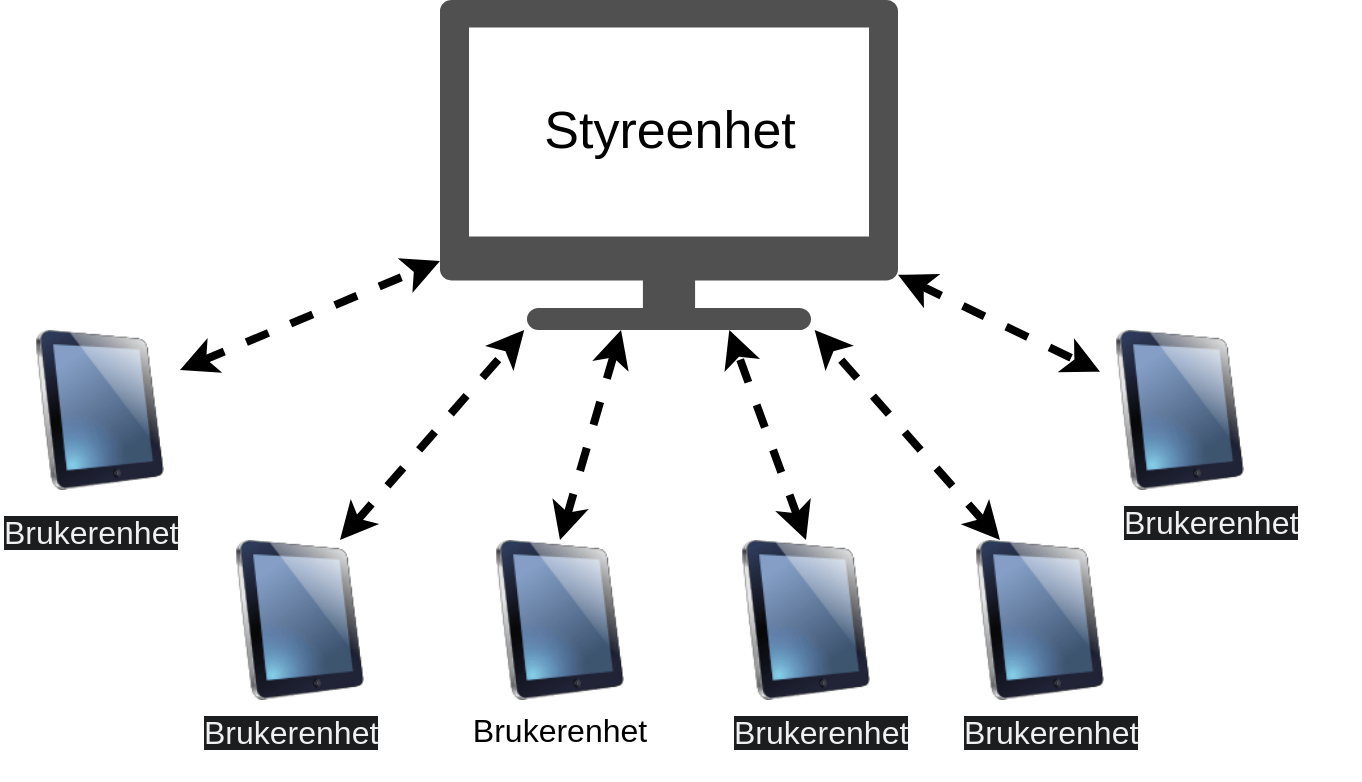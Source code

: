 <mxfile version="23.1.5" type="device">
  <diagram name="Page-1" id="XUGQQbQ80mWIrzzA8_OB">
    <mxGraphModel dx="1219" dy="548" grid="1" gridSize="10" guides="1" tooltips="1" connect="1" arrows="1" fold="1" page="1" pageScale="1" pageWidth="827" pageHeight="1169" math="0" shadow="0">
      <root>
        <mxCell id="0" />
        <mxCell id="1" parent="0" />
        <mxCell id="S-Jn3tYatzQYwqroLIHT-3" value="" style="image;html=1;image=img/lib/clip_art/computers/iPad_128x128.png" vertex="1" parent="1">
          <mxGeometry x="80" y="480" width="80" height="80" as="geometry" />
        </mxCell>
        <mxCell id="S-Jn3tYatzQYwqroLIHT-4" value="" style="image;html=1;image=img/lib/clip_art/computers/iPad_128x128.png" vertex="1" parent="1">
          <mxGeometry x="210" y="480" width="80" height="80" as="geometry" />
        </mxCell>
        <mxCell id="S-Jn3tYatzQYwqroLIHT-5" value="" style="image;html=1;image=img/lib/clip_art/computers/iPad_128x128.png" vertex="1" parent="1">
          <mxGeometry x="333" y="480" width="80" height="80" as="geometry" />
        </mxCell>
        <mxCell id="S-Jn3tYatzQYwqroLIHT-6" value="" style="image;html=1;image=img/lib/clip_art/computers/iPad_128x128.png" vertex="1" parent="1">
          <mxGeometry x="450" y="480" width="80" height="80" as="geometry" />
        </mxCell>
        <mxCell id="S-Jn3tYatzQYwqroLIHT-7" value="" style="sketch=0;pointerEvents=1;shadow=0;dashed=0;html=1;strokeColor=none;fillColor=#505050;labelPosition=center;verticalLabelPosition=bottom;verticalAlign=top;outlineConnect=0;align=center;shape=mxgraph.office.devices.tv;" vertex="1" parent="1">
          <mxGeometry x="190" y="210" width="229" height="165" as="geometry" />
        </mxCell>
        <mxCell id="S-Jn3tYatzQYwqroLIHT-8" value="" style="image;html=1;image=img/lib/clip_art/computers/iPad_128x128.png" vertex="1" parent="1">
          <mxGeometry x="-20" y="375" width="80" height="80" as="geometry" />
        </mxCell>
        <mxCell id="S-Jn3tYatzQYwqroLIHT-9" value="" style="image;html=1;image=img/lib/clip_art/computers/iPad_128x128.png" vertex="1" parent="1">
          <mxGeometry x="520" y="375" width="80" height="80" as="geometry" />
        </mxCell>
        <mxCell id="S-Jn3tYatzQYwqroLIHT-10" value="" style="endArrow=classic;startArrow=classic;html=1;rounded=0;dashed=1;strokeWidth=4;exitX=1;exitY=0.25;exitDx=0;exitDy=0;" edge="1" parent="1" source="S-Jn3tYatzQYwqroLIHT-8" target="S-Jn3tYatzQYwqroLIHT-7">
          <mxGeometry width="50" height="50" relative="1" as="geometry">
            <mxPoint x="110" y="425" as="sourcePoint" />
            <mxPoint x="160" y="375" as="targetPoint" />
          </mxGeometry>
        </mxCell>
        <mxCell id="S-Jn3tYatzQYwqroLIHT-11" value="" style="endArrow=classic;startArrow=classic;html=1;rounded=0;dashed=1;strokeWidth=4;exitX=0.5;exitY=0;exitDx=0;exitDy=0;" edge="1" parent="1" source="S-Jn3tYatzQYwqroLIHT-4" target="S-Jn3tYatzQYwqroLIHT-7">
          <mxGeometry width="50" height="50" relative="1" as="geometry">
            <mxPoint x="250" y="467" as="sourcePoint" />
            <mxPoint x="380" y="410" as="targetPoint" />
          </mxGeometry>
        </mxCell>
        <mxCell id="S-Jn3tYatzQYwqroLIHT-12" value="" style="endArrow=classic;startArrow=classic;html=1;rounded=0;dashed=1;strokeWidth=4;exitX=0.75;exitY=0;exitDx=0;exitDy=0;" edge="1" parent="1" source="S-Jn3tYatzQYwqroLIHT-3" target="S-Jn3tYatzQYwqroLIHT-7">
          <mxGeometry width="50" height="50" relative="1" as="geometry">
            <mxPoint x="80" y="420" as="sourcePoint" />
            <mxPoint x="210" y="363" as="targetPoint" />
          </mxGeometry>
        </mxCell>
        <mxCell id="S-Jn3tYatzQYwqroLIHT-13" value="" style="endArrow=classic;startArrow=classic;html=1;rounded=0;dashed=1;strokeWidth=4;" edge="1" parent="1" source="S-Jn3tYatzQYwqroLIHT-7" target="S-Jn3tYatzQYwqroLIHT-9">
          <mxGeometry width="50" height="50" relative="1" as="geometry">
            <mxPoint x="420" y="350" as="sourcePoint" />
            <mxPoint x="580" y="303" as="targetPoint" />
          </mxGeometry>
        </mxCell>
        <mxCell id="S-Jn3tYatzQYwqroLIHT-14" value="" style="endArrow=classic;startArrow=classic;html=1;rounded=0;dashed=1;strokeWidth=4;exitX=0.25;exitY=0;exitDx=0;exitDy=0;" edge="1" parent="1" source="S-Jn3tYatzQYwqroLIHT-6" target="S-Jn3tYatzQYwqroLIHT-7">
          <mxGeometry width="50" height="50" relative="1" as="geometry">
            <mxPoint x="100" y="440" as="sourcePoint" />
            <mxPoint x="230" y="383" as="targetPoint" />
          </mxGeometry>
        </mxCell>
        <mxCell id="S-Jn3tYatzQYwqroLIHT-15" value="" style="endArrow=classic;startArrow=classic;html=1;rounded=0;dashed=1;strokeWidth=4;exitX=0.5;exitY=0;exitDx=0;exitDy=0;" edge="1" parent="1" source="S-Jn3tYatzQYwqroLIHT-5" target="S-Jn3tYatzQYwqroLIHT-7">
          <mxGeometry width="50" height="50" relative="1" as="geometry">
            <mxPoint x="110" y="450" as="sourcePoint" />
            <mxPoint x="240" y="393" as="targetPoint" />
          </mxGeometry>
        </mxCell>
        <mxCell id="S-Jn3tYatzQYwqroLIHT-16" value="&lt;font style=&quot;font-size: 26px;&quot;&gt;Styreenhet&lt;/font&gt;" style="text;html=1;align=center;verticalAlign=middle;whiteSpace=wrap;rounded=0;" vertex="1" parent="1">
          <mxGeometry x="274.5" y="260" width="60" height="30" as="geometry" />
        </mxCell>
        <mxCell id="S-Jn3tYatzQYwqroLIHT-17" value="&lt;font style=&quot;&quot;&gt;&lt;font style=&quot;font-size: 16px;&quot;&gt;Brukerenhet&lt;/font&gt;&lt;br&gt;&lt;/font&gt;" style="text;html=1;align=center;verticalAlign=middle;whiteSpace=wrap;rounded=0;" vertex="1" parent="1">
          <mxGeometry x="220" y="560" width="60" height="30" as="geometry" />
        </mxCell>
        <mxCell id="S-Jn3tYatzQYwqroLIHT-18" value="&lt;meta charset=&quot;utf-8&quot;&gt;&lt;span style=&quot;color: rgb(240, 240, 240); font-family: Helvetica; font-size: 16px; font-style: normal; font-variant-ligatures: normal; font-variant-caps: normal; font-weight: 400; letter-spacing: normal; orphans: 2; text-align: center; text-indent: 0px; text-transform: none; widows: 2; word-spacing: 0px; -webkit-text-stroke-width: 0px; background-color: rgb(27, 29, 30); text-decoration-thickness: initial; text-decoration-style: initial; text-decoration-color: initial; float: none; display: inline !important;&quot;&gt;Brukerenhet&lt;/span&gt;" style="text;whiteSpace=wrap;html=1;" vertex="1" parent="1">
          <mxGeometry x="334.5" y="560" width="120" height="40" as="geometry" />
        </mxCell>
        <mxCell id="S-Jn3tYatzQYwqroLIHT-19" value="&lt;span style=&quot;color: rgb(240, 240, 240); font-family: Helvetica; font-size: 16px; font-style: normal; font-variant-ligatures: normal; font-variant-caps: normal; font-weight: 400; letter-spacing: normal; orphans: 2; text-align: center; text-indent: 0px; text-transform: none; widows: 2; word-spacing: 0px; -webkit-text-stroke-width: 0px; background-color: rgb(27, 29, 30); text-decoration-thickness: initial; text-decoration-style: initial; text-decoration-color: initial; float: none; display: inline !important;&quot;&gt;Brukerenhet&lt;/span&gt;" style="text;whiteSpace=wrap;html=1;" vertex="1" parent="1">
          <mxGeometry x="450" y="560" width="120" height="40" as="geometry" />
        </mxCell>
        <mxCell id="S-Jn3tYatzQYwqroLIHT-20" value="&lt;span style=&quot;color: rgb(240, 240, 240); font-family: Helvetica; font-size: 16px; font-style: normal; font-variant-ligatures: normal; font-variant-caps: normal; font-weight: 400; letter-spacing: normal; orphans: 2; text-align: center; text-indent: 0px; text-transform: none; widows: 2; word-spacing: 0px; -webkit-text-stroke-width: 0px; background-color: rgb(27, 29, 30); text-decoration-thickness: initial; text-decoration-style: initial; text-decoration-color: initial; float: none; display: inline !important;&quot;&gt;Brukerenhet&lt;/span&gt;" style="text;whiteSpace=wrap;html=1;" vertex="1" parent="1">
          <mxGeometry x="530" y="455" width="120" height="40" as="geometry" />
        </mxCell>
        <mxCell id="S-Jn3tYatzQYwqroLIHT-21" value="&lt;meta charset=&quot;utf-8&quot;&gt;&lt;span style=&quot;color: rgb(240, 240, 240); font-family: Helvetica; font-size: 16px; font-style: normal; font-variant-ligatures: normal; font-variant-caps: normal; font-weight: 400; letter-spacing: normal; orphans: 2; text-align: center; text-indent: 0px; text-transform: none; widows: 2; word-spacing: 0px; -webkit-text-stroke-width: 0px; background-color: rgb(27, 29, 30); text-decoration-thickness: initial; text-decoration-style: initial; text-decoration-color: initial; float: none; display: inline !important;&quot;&gt;Brukerenhet&lt;/span&gt;" style="text;whiteSpace=wrap;html=1;" vertex="1" parent="1">
          <mxGeometry x="70" y="560" width="120" height="40" as="geometry" />
        </mxCell>
        <mxCell id="S-Jn3tYatzQYwqroLIHT-22" value="&lt;span style=&quot;color: rgb(240, 240, 240); font-family: Helvetica; font-size: 16px; font-style: normal; font-variant-ligatures: normal; font-variant-caps: normal; font-weight: 400; letter-spacing: normal; orphans: 2; text-align: center; text-indent: 0px; text-transform: none; widows: 2; word-spacing: 0px; -webkit-text-stroke-width: 0px; background-color: rgb(27, 29, 30); text-decoration-thickness: initial; text-decoration-style: initial; text-decoration-color: initial; float: none; display: inline !important;&quot;&gt;Brukerenhet&lt;/span&gt;" style="text;whiteSpace=wrap;html=1;" vertex="1" parent="1">
          <mxGeometry x="-30" y="460" width="120" height="40" as="geometry" />
        </mxCell>
      </root>
    </mxGraphModel>
  </diagram>
</mxfile>
